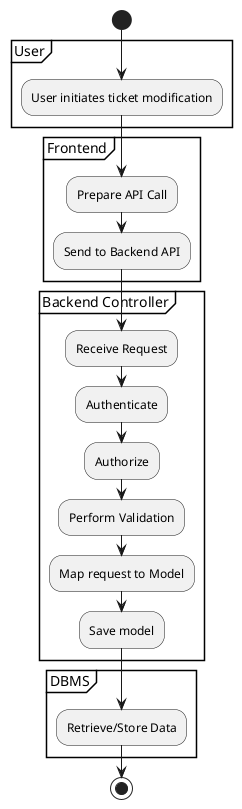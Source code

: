 @startuml

start

partition "User" {
    :User initiates ticket modification;
}

partition Frontend {
    :Prepare API Call;
    :Send to Backend API;
}

partition "Backend Controller" {
    :Receive Request;
    :Authenticate;
    :Authorize;
    :Perform Validation;
    :Map request to Model;
    :Save model;
}

partition "DBMS" {
    :Retrieve/Store Data;
}

stop
@enduml